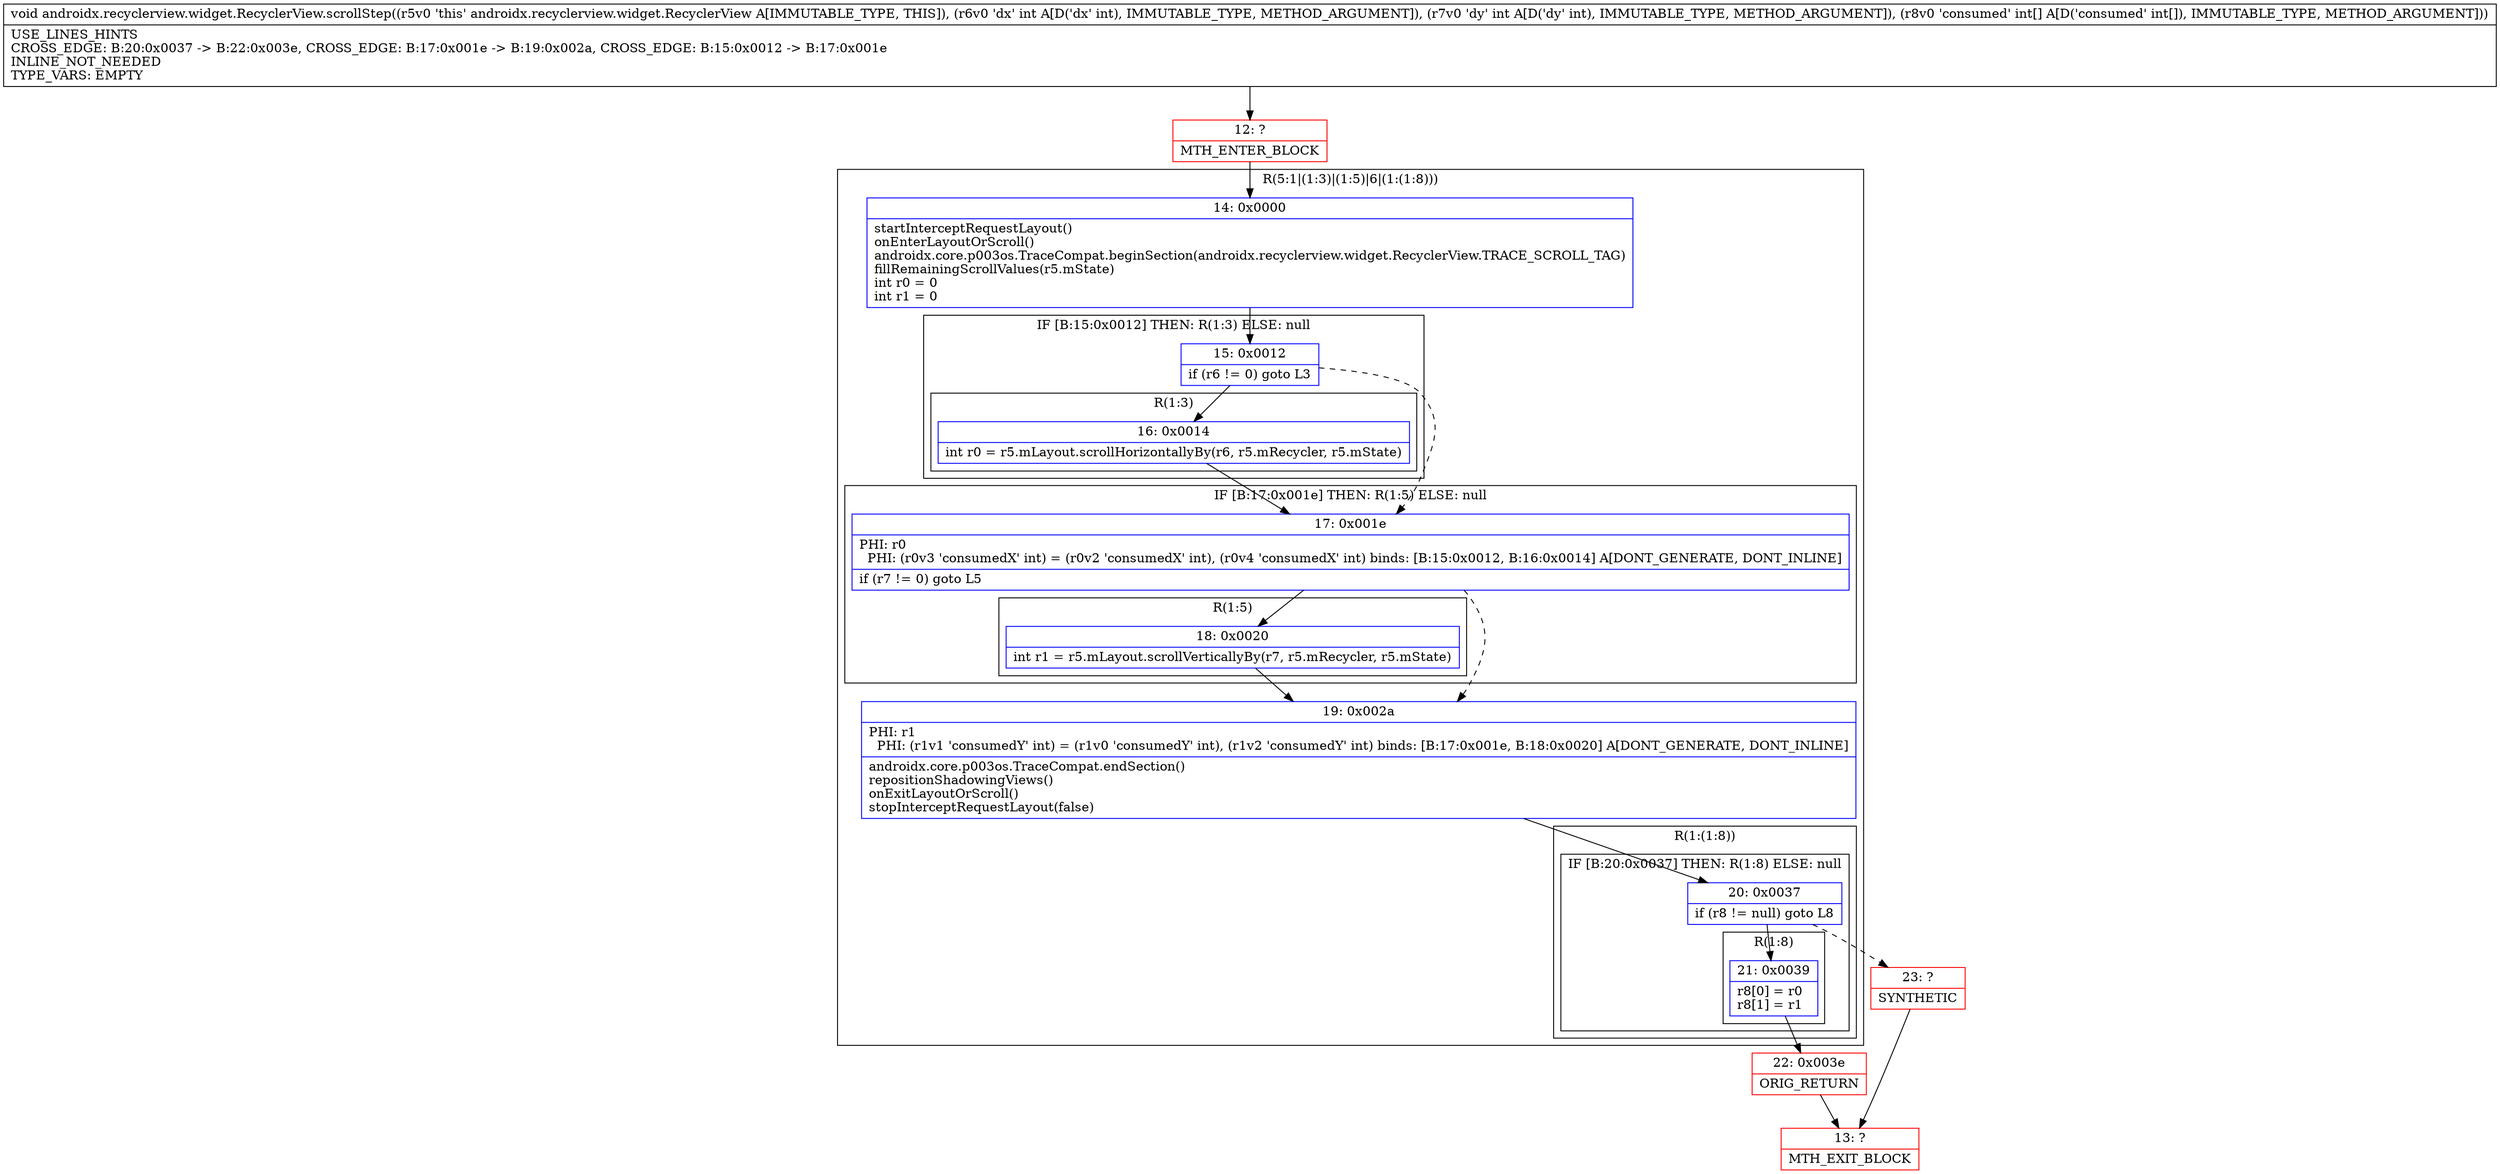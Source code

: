 digraph "CFG forandroidx.recyclerview.widget.RecyclerView.scrollStep(II[I)V" {
subgraph cluster_Region_279196234 {
label = "R(5:1|(1:3)|(1:5)|6|(1:(1:8)))";
node [shape=record,color=blue];
Node_14 [shape=record,label="{14\:\ 0x0000|startInterceptRequestLayout()\lonEnterLayoutOrScroll()\landroidx.core.p003os.TraceCompat.beginSection(androidx.recyclerview.widget.RecyclerView.TRACE_SCROLL_TAG)\lfillRemainingScrollValues(r5.mState)\lint r0 = 0\lint r1 = 0\l}"];
subgraph cluster_IfRegion_128308114 {
label = "IF [B:15:0x0012] THEN: R(1:3) ELSE: null";
node [shape=record,color=blue];
Node_15 [shape=record,label="{15\:\ 0x0012|if (r6 != 0) goto L3\l}"];
subgraph cluster_Region_2001506710 {
label = "R(1:3)";
node [shape=record,color=blue];
Node_16 [shape=record,label="{16\:\ 0x0014|int r0 = r5.mLayout.scrollHorizontallyBy(r6, r5.mRecycler, r5.mState)\l}"];
}
}
subgraph cluster_IfRegion_99655529 {
label = "IF [B:17:0x001e] THEN: R(1:5) ELSE: null";
node [shape=record,color=blue];
Node_17 [shape=record,label="{17\:\ 0x001e|PHI: r0 \l  PHI: (r0v3 'consumedX' int) = (r0v2 'consumedX' int), (r0v4 'consumedX' int) binds: [B:15:0x0012, B:16:0x0014] A[DONT_GENERATE, DONT_INLINE]\l|if (r7 != 0) goto L5\l}"];
subgraph cluster_Region_1174656673 {
label = "R(1:5)";
node [shape=record,color=blue];
Node_18 [shape=record,label="{18\:\ 0x0020|int r1 = r5.mLayout.scrollVerticallyBy(r7, r5.mRecycler, r5.mState)\l}"];
}
}
Node_19 [shape=record,label="{19\:\ 0x002a|PHI: r1 \l  PHI: (r1v1 'consumedY' int) = (r1v0 'consumedY' int), (r1v2 'consumedY' int) binds: [B:17:0x001e, B:18:0x0020] A[DONT_GENERATE, DONT_INLINE]\l|androidx.core.p003os.TraceCompat.endSection()\lrepositionShadowingViews()\lonExitLayoutOrScroll()\lstopInterceptRequestLayout(false)\l}"];
subgraph cluster_Region_955377827 {
label = "R(1:(1:8))";
node [shape=record,color=blue];
subgraph cluster_IfRegion_907145784 {
label = "IF [B:20:0x0037] THEN: R(1:8) ELSE: null";
node [shape=record,color=blue];
Node_20 [shape=record,label="{20\:\ 0x0037|if (r8 != null) goto L8\l}"];
subgraph cluster_Region_29643071 {
label = "R(1:8)";
node [shape=record,color=blue];
Node_21 [shape=record,label="{21\:\ 0x0039|r8[0] = r0\lr8[1] = r1\l}"];
}
}
}
}
Node_12 [shape=record,color=red,label="{12\:\ ?|MTH_ENTER_BLOCK\l}"];
Node_22 [shape=record,color=red,label="{22\:\ 0x003e|ORIG_RETURN\l}"];
Node_13 [shape=record,color=red,label="{13\:\ ?|MTH_EXIT_BLOCK\l}"];
Node_23 [shape=record,color=red,label="{23\:\ ?|SYNTHETIC\l}"];
MethodNode[shape=record,label="{void androidx.recyclerview.widget.RecyclerView.scrollStep((r5v0 'this' androidx.recyclerview.widget.RecyclerView A[IMMUTABLE_TYPE, THIS]), (r6v0 'dx' int A[D('dx' int), IMMUTABLE_TYPE, METHOD_ARGUMENT]), (r7v0 'dy' int A[D('dy' int), IMMUTABLE_TYPE, METHOD_ARGUMENT]), (r8v0 'consumed' int[] A[D('consumed' int[]), IMMUTABLE_TYPE, METHOD_ARGUMENT]))  | USE_LINES_HINTS\lCROSS_EDGE: B:20:0x0037 \-\> B:22:0x003e, CROSS_EDGE: B:17:0x001e \-\> B:19:0x002a, CROSS_EDGE: B:15:0x0012 \-\> B:17:0x001e\lINLINE_NOT_NEEDED\lTYPE_VARS: EMPTY\l}"];
MethodNode -> Node_12;Node_14 -> Node_15;
Node_15 -> Node_16;
Node_15 -> Node_17[style=dashed];
Node_16 -> Node_17;
Node_17 -> Node_18;
Node_17 -> Node_19[style=dashed];
Node_18 -> Node_19;
Node_19 -> Node_20;
Node_20 -> Node_21;
Node_20 -> Node_23[style=dashed];
Node_21 -> Node_22;
Node_12 -> Node_14;
Node_22 -> Node_13;
Node_23 -> Node_13;
}


